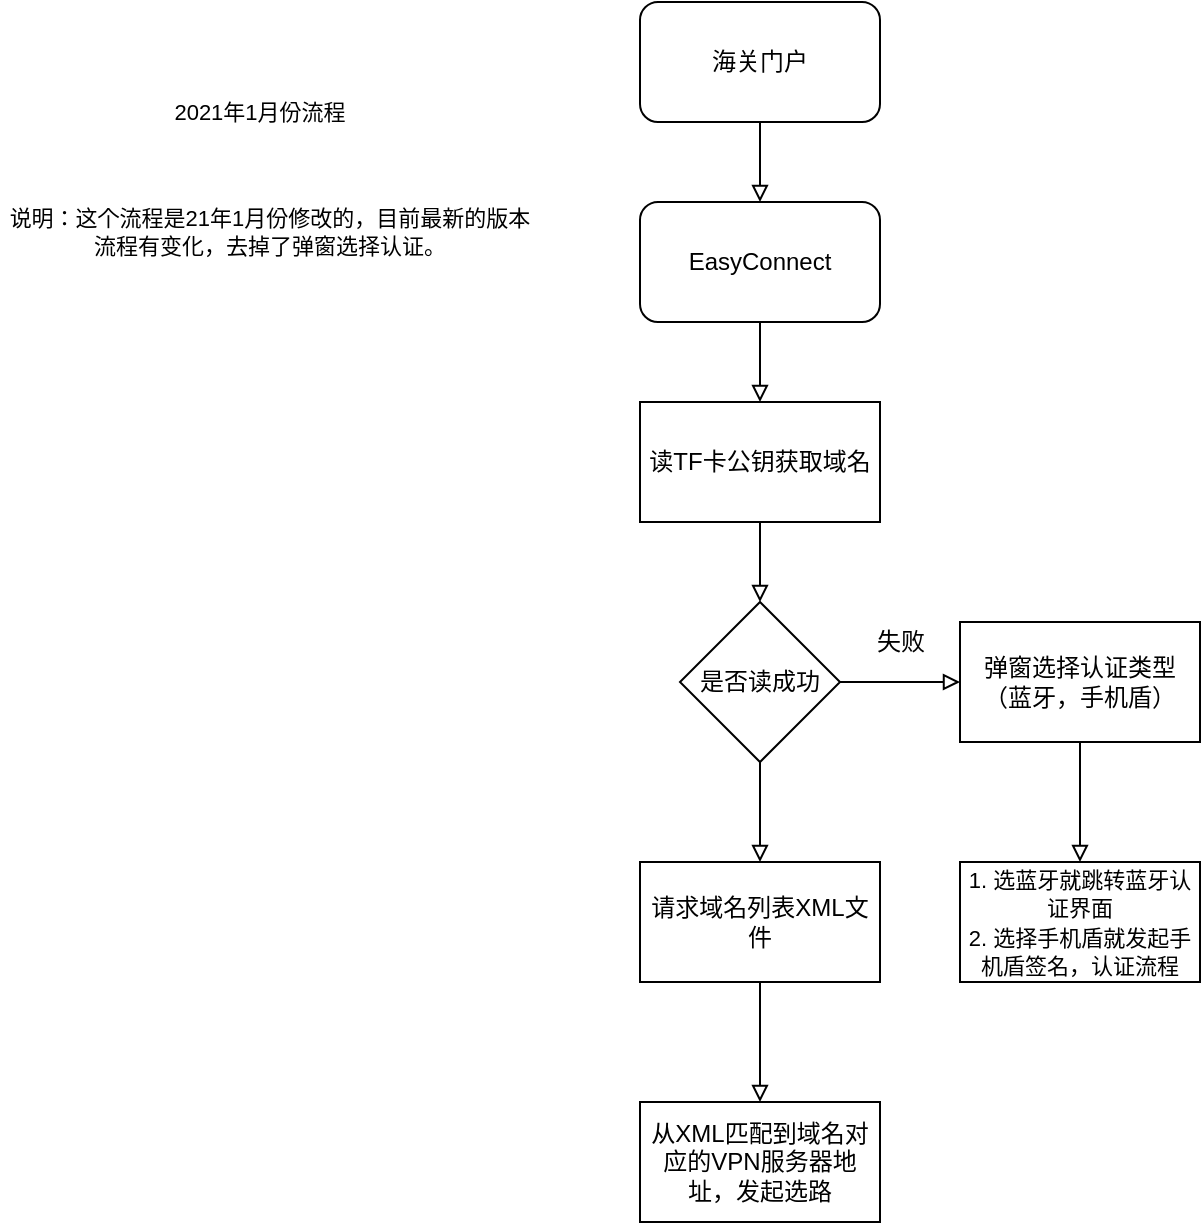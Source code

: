 <mxfile version="15.5.5" type="github">
  <diagram id="C5RBs43oDa-KdzZeNtuy" name="Page-1">
    <mxGraphModel dx="2062" dy="1125" grid="1" gridSize="10" guides="1" tooltips="1" connect="1" arrows="1" fold="1" page="1" pageScale="1" pageWidth="827" pageHeight="1169" math="0" shadow="0">
      <root>
        <mxCell id="WIyWlLk6GJQsqaUBKTNV-0" />
        <mxCell id="WIyWlLk6GJQsqaUBKTNV-1" parent="WIyWlLk6GJQsqaUBKTNV-0" />
        <mxCell id="Kaxea-nG7eRX7VTgsSni-7" value="" style="edgeStyle=orthogonalEdgeStyle;rounded=0;orthogonalLoop=1;jettySize=auto;html=1;endArrow=block;endFill=0;" edge="1" parent="WIyWlLk6GJQsqaUBKTNV-1" source="Kaxea-nG7eRX7VTgsSni-5" target="Kaxea-nG7eRX7VTgsSni-6">
          <mxGeometry relative="1" as="geometry" />
        </mxCell>
        <mxCell id="Kaxea-nG7eRX7VTgsSni-5" value="海关门户" style="rounded=1;whiteSpace=wrap;html=1;" vertex="1" parent="WIyWlLk6GJQsqaUBKTNV-1">
          <mxGeometry x="360" width="120" height="60" as="geometry" />
        </mxCell>
        <mxCell id="Kaxea-nG7eRX7VTgsSni-9" value="" style="edgeStyle=orthogonalEdgeStyle;rounded=0;orthogonalLoop=1;jettySize=auto;html=1;endArrow=block;endFill=0;" edge="1" parent="WIyWlLk6GJQsqaUBKTNV-1" source="Kaxea-nG7eRX7VTgsSni-6">
          <mxGeometry relative="1" as="geometry">
            <mxPoint x="420" y="200" as="targetPoint" />
          </mxGeometry>
        </mxCell>
        <mxCell id="Kaxea-nG7eRX7VTgsSni-6" value="EasyConnect" style="rounded=1;whiteSpace=wrap;html=1;" vertex="1" parent="WIyWlLk6GJQsqaUBKTNV-1">
          <mxGeometry x="360" y="100" width="120" height="60" as="geometry" />
        </mxCell>
        <mxCell id="Kaxea-nG7eRX7VTgsSni-14" value="" style="edgeStyle=orthogonalEdgeStyle;rounded=0;orthogonalLoop=1;jettySize=auto;html=1;endArrow=block;endFill=0;" edge="1" parent="WIyWlLk6GJQsqaUBKTNV-1" source="Kaxea-nG7eRX7VTgsSni-10" target="Kaxea-nG7eRX7VTgsSni-13">
          <mxGeometry relative="1" as="geometry" />
        </mxCell>
        <mxCell id="Kaxea-nG7eRX7VTgsSni-10" value="读TF卡公钥获取域名&lt;br&gt;" style="rounded=0;whiteSpace=wrap;html=1;" vertex="1" parent="WIyWlLk6GJQsqaUBKTNV-1">
          <mxGeometry x="360" y="200" width="120" height="60" as="geometry" />
        </mxCell>
        <mxCell id="Kaxea-nG7eRX7VTgsSni-16" value="" style="edgeStyle=orthogonalEdgeStyle;rounded=0;orthogonalLoop=1;jettySize=auto;html=1;endArrow=block;endFill=0;" edge="1" parent="WIyWlLk6GJQsqaUBKTNV-1" source="Kaxea-nG7eRX7VTgsSni-13" target="Kaxea-nG7eRX7VTgsSni-17">
          <mxGeometry relative="1" as="geometry">
            <mxPoint x="420" y="430" as="targetPoint" />
          </mxGeometry>
        </mxCell>
        <mxCell id="Kaxea-nG7eRX7VTgsSni-19" value="" style="edgeStyle=orthogonalEdgeStyle;rounded=0;orthogonalLoop=1;jettySize=auto;html=1;endArrow=block;endFill=0;" edge="1" parent="WIyWlLk6GJQsqaUBKTNV-1" source="Kaxea-nG7eRX7VTgsSni-13" target="Kaxea-nG7eRX7VTgsSni-18">
          <mxGeometry relative="1" as="geometry" />
        </mxCell>
        <mxCell id="Kaxea-nG7eRX7VTgsSni-13" value="是否读成功" style="rhombus;whiteSpace=wrap;html=1;rounded=0;" vertex="1" parent="WIyWlLk6GJQsqaUBKTNV-1">
          <mxGeometry x="380" y="300" width="80" height="80" as="geometry" />
        </mxCell>
        <mxCell id="Kaxea-nG7eRX7VTgsSni-27" value="" style="edgeStyle=orthogonalEdgeStyle;rounded=0;orthogonalLoop=1;jettySize=auto;html=1;fontSize=11;endArrow=block;endFill=0;" edge="1" parent="WIyWlLk6GJQsqaUBKTNV-1" source="Kaxea-nG7eRX7VTgsSni-17" target="Kaxea-nG7eRX7VTgsSni-26">
          <mxGeometry relative="1" as="geometry" />
        </mxCell>
        <mxCell id="Kaxea-nG7eRX7VTgsSni-17" value="请求域名列表XML文件" style="rounded=0;whiteSpace=wrap;html=1;" vertex="1" parent="WIyWlLk6GJQsqaUBKTNV-1">
          <mxGeometry x="360" y="430" width="120" height="60" as="geometry" />
        </mxCell>
        <mxCell id="Kaxea-nG7eRX7VTgsSni-22" value="" style="edgeStyle=orthogonalEdgeStyle;rounded=0;orthogonalLoop=1;jettySize=auto;html=1;endArrow=block;endFill=0;" edge="1" parent="WIyWlLk6GJQsqaUBKTNV-1" source="Kaxea-nG7eRX7VTgsSni-18" target="Kaxea-nG7eRX7VTgsSni-21">
          <mxGeometry relative="1" as="geometry" />
        </mxCell>
        <mxCell id="Kaxea-nG7eRX7VTgsSni-18" value="弹窗选择认证类型（蓝牙，手机盾）" style="whiteSpace=wrap;html=1;rounded=0;" vertex="1" parent="WIyWlLk6GJQsqaUBKTNV-1">
          <mxGeometry x="520" y="310" width="120" height="60" as="geometry" />
        </mxCell>
        <mxCell id="Kaxea-nG7eRX7VTgsSni-20" value="失败" style="text;html=1;align=center;verticalAlign=middle;resizable=0;points=[];autosize=1;strokeColor=none;fillColor=none;" vertex="1" parent="WIyWlLk6GJQsqaUBKTNV-1">
          <mxGeometry x="470" y="310" width="40" height="20" as="geometry" />
        </mxCell>
        <mxCell id="Kaxea-nG7eRX7VTgsSni-21" value="&lt;span style=&quot;font-size: 11px&quot;&gt;1. 选蓝牙就跳转蓝牙认证界面&lt;/span&gt;&lt;br style=&quot;font-size: 11px&quot;&gt;&lt;span style=&quot;font-size: 11px&quot;&gt;2. 选择手机盾就发起手机盾签名，认证流程&lt;/span&gt;" style="whiteSpace=wrap;html=1;rounded=0;" vertex="1" parent="WIyWlLk6GJQsqaUBKTNV-1">
          <mxGeometry x="520" y="430" width="120" height="60" as="geometry" />
        </mxCell>
        <mxCell id="Kaxea-nG7eRX7VTgsSni-26" value="从XML匹配到域名对应的VPN服务器地址，发起选路" style="whiteSpace=wrap;html=1;rounded=0;" vertex="1" parent="WIyWlLk6GJQsqaUBKTNV-1">
          <mxGeometry x="360" y="550" width="120" height="60" as="geometry" />
        </mxCell>
        <mxCell id="Kaxea-nG7eRX7VTgsSni-28" value="说明：这个流程是21年1月份修改的，目前最新的版本流程有变化，去掉了弹窗选择认证。" style="text;html=1;strokeColor=none;fillColor=none;align=center;verticalAlign=middle;whiteSpace=wrap;rounded=0;fontSize=11;" vertex="1" parent="WIyWlLk6GJQsqaUBKTNV-1">
          <mxGeometry x="40" y="100" width="270" height="30" as="geometry" />
        </mxCell>
        <mxCell id="Kaxea-nG7eRX7VTgsSni-29" value="2021年1月份流程" style="text;html=1;strokeColor=none;fillColor=none;align=center;verticalAlign=middle;whiteSpace=wrap;rounded=0;fontSize=11;" vertex="1" parent="WIyWlLk6GJQsqaUBKTNV-1">
          <mxGeometry x="80" y="40" width="180" height="30" as="geometry" />
        </mxCell>
      </root>
    </mxGraphModel>
  </diagram>
</mxfile>
